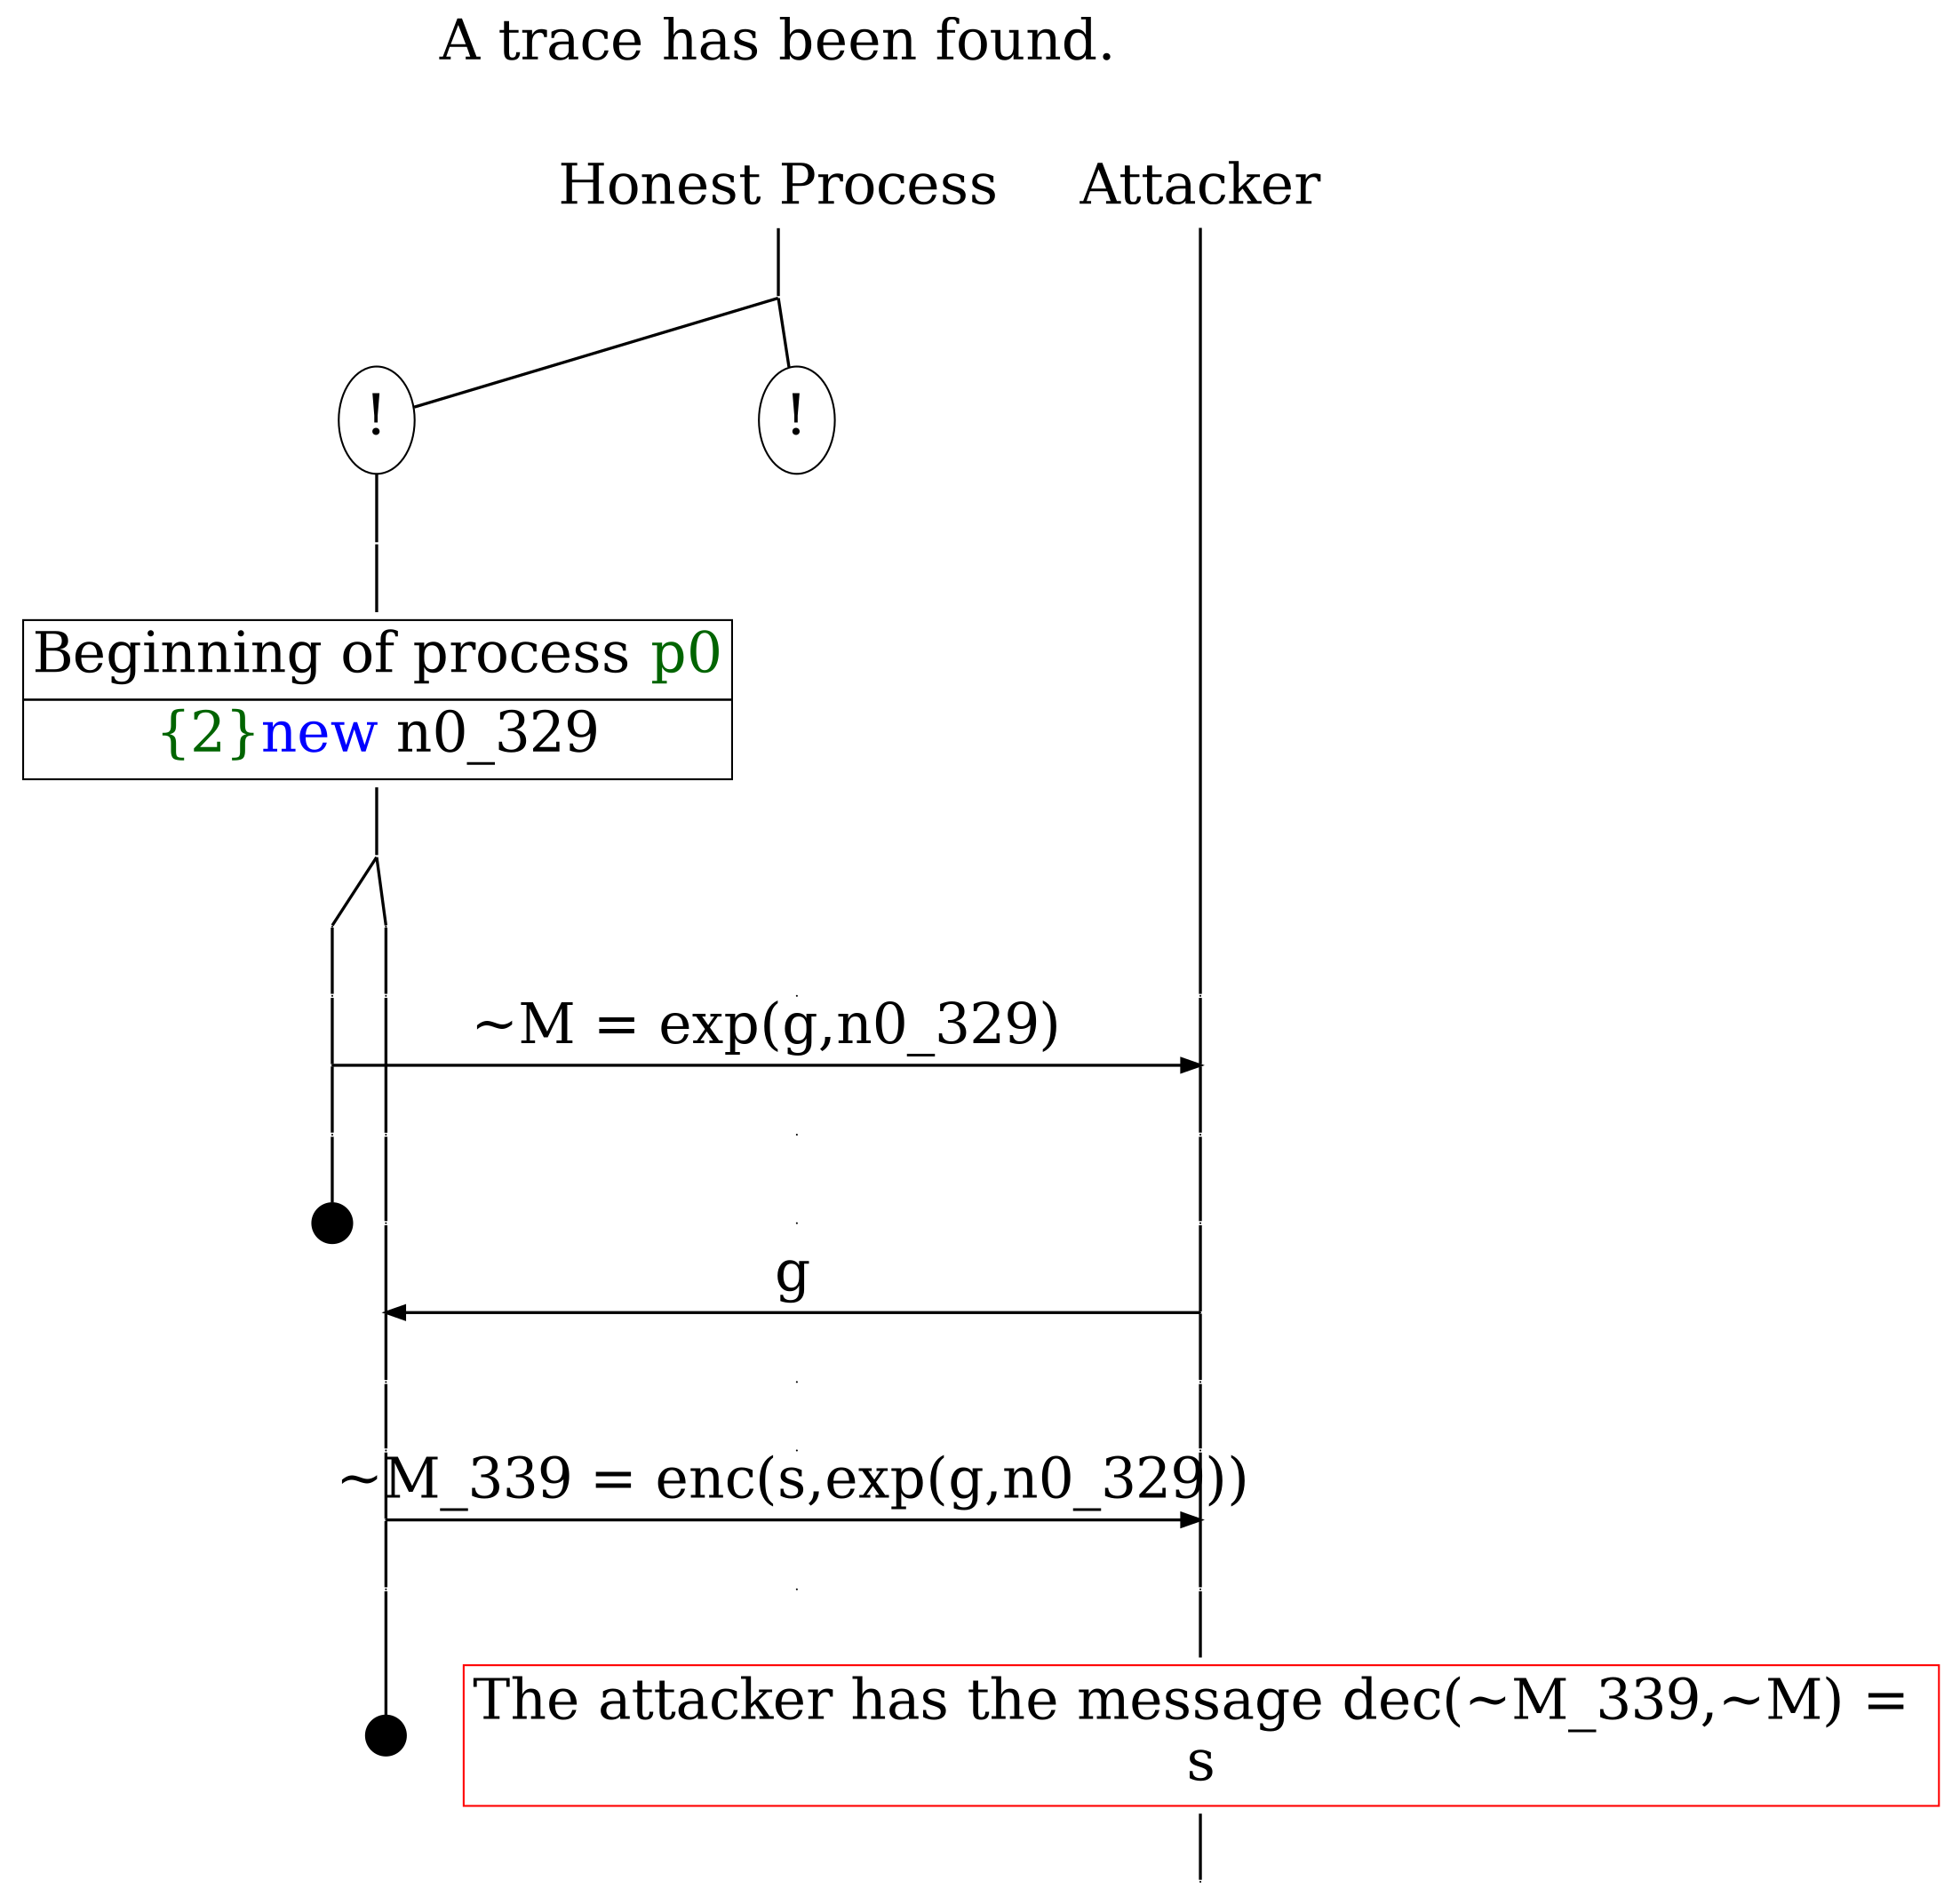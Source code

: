 digraph {
graph [ordering = out]
edge [arrowhead = none, penwidth = 1.6, fontsize = 30]
node [shape = point, width = 0, height = 0, fontsize = 30]
Trace [label = <A trace has been found.<br/>
>, shape = plaintext]
P0__0 [label = "Honest Process", shape = plaintext]
P__0 [label = "Attacker", shape = plaintext]
Trace -> P0__0 [label = "", style = invisible, weight = 100]{rank = same; P0__0 P__0}
P0__0 -> P0__1 [label = <>, weight = 100]
/*RPar */
P0__1 -> P0_1__1 [label = <>]
P0__1 -> P0_0__1 [label = <>]
P0__1 [label = "", fixedsize = false, width = 0, height = 0, shape = none]
{rank = same; P0_0__1 P0_1__1}
P0_0__1 [label = "!", shape = ellipse]
P0_1__1 [label = "!", shape = ellipse]
P0_1_0__1 [label = "", fixedsize = false, width = 0, height = 0, shape = none]
P0_1__1 -> P0_1_0__1 [label = <>, weight = 100]
P0_1_0__1 -> P0_1_0__2 [label = <>, weight = 100]
P0_1_0__2 [shape = plaintext, label = <<TABLE BORDER="0" CELLBORDER="1" CELLSPACING="0" CELLPADDING="4"> <TR><TD>Beginning of process <FONT COLOR="darkgreen">p0</FONT></TD></TR><TR><TD><FONT COLOR="darkgreen">{2}</FONT><FONT COLOR="blue">new </FONT>n0_329</TD></TR></TABLE>>]
P0_1_0__2 -> P0_1_0__3 [label = <>, weight = 100]
/*RPar */
P0_1_0__3 -> P0_1_0_1__3 [label = <>]
P0_1_0__3 -> P0_1_0_0__3 [label = <>]
P0_1_0__3 [label = "", fixedsize = false, width = 0, height = 0, shape = none]
{rank = same; P0_1_0_0__3 P0_1_0_1__3}
P0_1_0_1__3 -> P0_1_0_1__4 [label = <>, weight = 100]
P0_1_0_0__3 -> P0_1_0_0__4 [label = <>, weight = 100]
P0_0__2 [label = "", style = invisible]
P0_0__1 -> P0_0__2 [label = <>, weight = 100, style = invisible]
P__0 -> P__1 [label = <>, weight = 100]
{rank = same; P__1 P0_0__2 P0_1_0_0__4 P0_1_0_1__4}
P0_1_0_1__4 -> P0_1_0_1__5 [label = <>, weight = 100]
P__1 -> P__2 [label = <>, weight = 100]
{rank = same; P__2 P0_1_0_1__5}
P0_1_0_1__5 -> P__2 [label = <~M = exp(g,n0_329)>, arrowhead = normal]
P0_1_0_1__5 -> P0_1_0_1__6 [label = <>, weight = 100]
P0_1_0_0__4 -> P0_1_0_0__5 [label = <>, weight = 100]
P0_0__3 [label = "", style = invisible]
P0_0__2 -> P0_0__3 [label = <>, weight = 100, style = invisible]
P__2 -> P__3 [label = <>, weight = 100]
{rank = same; P__3 P0_0__3 P0_1_0_0__5 P0_1_0_1__6}
P0_1_0_1__7 [label = "", width = 0.3, height = 0.3]
P0_1_0_1__6 -> P0_1_0_1__7 [label = <>, weight = 100]
P0_1_0_0__5 -> P0_1_0_0__6 [label = <>, weight = 100]
P0_0__4 [label = "", style = invisible]
P0_0__3 -> P0_0__4 [label = <>, weight = 100, style = invisible]
P__3 -> P__4 [label = <>, weight = 100]
{rank = same; P__4 P0_0__4 P0_1_0_0__6}
P0_1_0_0__6 -> P0_1_0_0__7 [label = <>, weight = 100]
P__4 -> P__5 [label = <>, weight = 100]
{rank = same; P__5 P0_1_0_0__7}
P0_1_0_0__7 -> P__5 [label = <g>, dir = back, arrowhead = normal]
P0_1_0_0__7 -> P0_1_0_0__8 [label = <>, weight = 100]
P0_0__5 [label = "", style = invisible]
P0_0__4 -> P0_0__5 [label = <>, weight = 100, style = invisible]
P__5 -> P__6 [label = <>, weight = 100]
{rank = same; P__6 P0_0__5 P0_1_0_0__8}
P0_1_0_0__8 -> P0_1_0_0__9 [label = <>, weight = 100]
P0_0__6 [label = "", style = invisible]
P0_0__5 -> P0_0__6 [label = <>, weight = 100, style = invisible]
P__6 -> P__7 [label = <>, weight = 100]
{rank = same; P__7 P0_0__6 P0_1_0_0__9}
P0_1_0_0__9 -> P0_1_0_0__10 [label = <>, weight = 100]
P__7 -> P__8 [label = <>, weight = 100]
{rank = same; P__8 P0_1_0_0__10}
P0_1_0_0__10 -> P__8 [label = <~M_339 = enc(s,exp(g,n0_329))>, arrowhead = normal]
P0_1_0_0__10 -> P0_1_0_0__11 [label = <>, weight = 100]
P0_0__7 [label = "", style = invisible]
P0_0__6 -> P0_0__7 [label = <>, weight = 100, style = invisible]
P__8 -> P__9 [label = <>, weight = 100]
{rank = same; P__9 P0_0__7 P0_1_0_0__11}
P0_1_0_0__12 [label = "", width = 0.3, height = 0.3]
P0_1_0_0__11 -> P0_1_0_0__12 [label = <>, weight = 100]
P__9 -> P__10 [label = <>, weight = 100]
P__10 [color = red, shape = plaintext, label = <<TABLE BORDER="0" CELLBORDER="1" CELLSPACING="0" CELLPADDING="4"> <TR><TD>The attacker has the message dec(~M_339,~M) = <br/>
s</TD></TR></TABLE>>]
P__10 -> P__11 [label = <>, weight = 100]
}